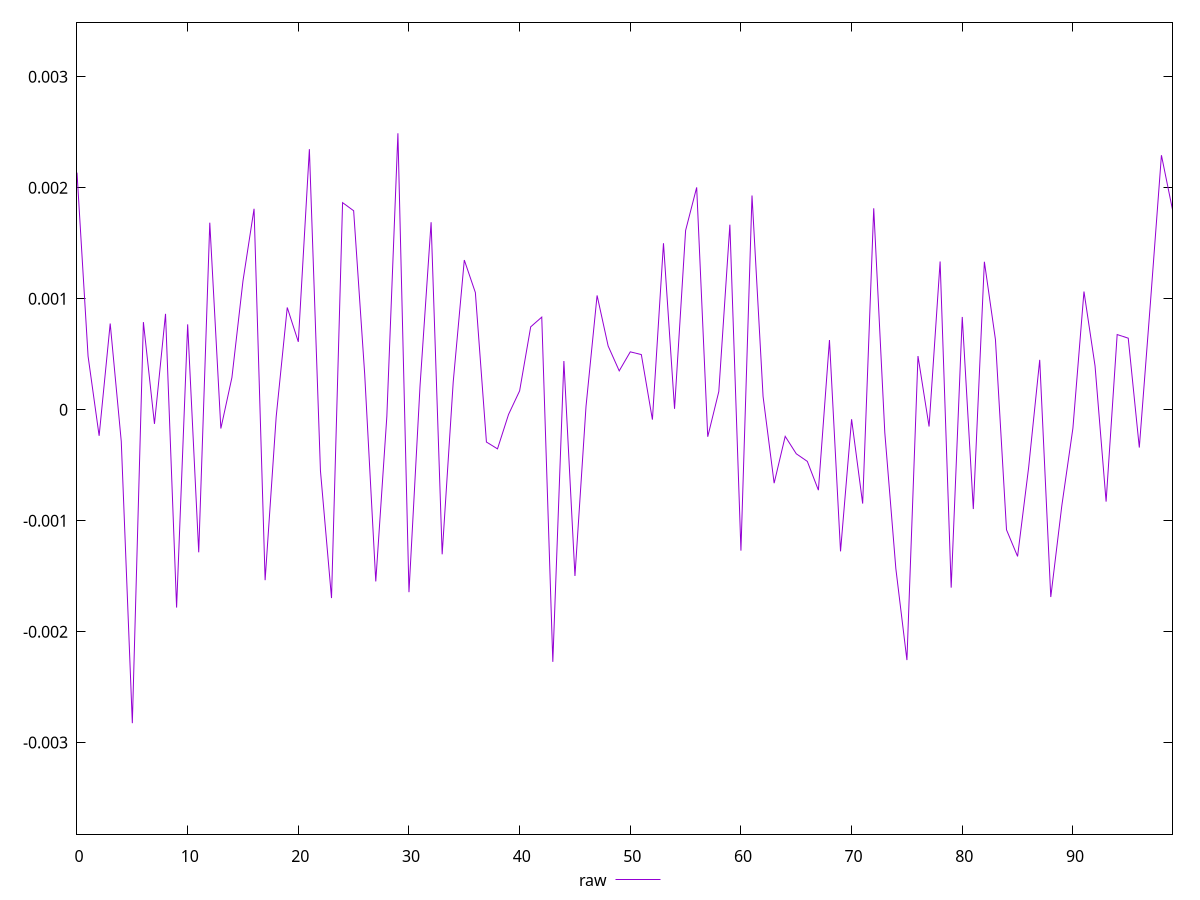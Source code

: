 reset

$raw <<EOF
0 0.002136540490087568
1 0.00048242761121324615
2 -0.00023526656111515272
3 0.000776836866597164
4 -0.00028563676573563937
5 -0.002824636393258312
6 0.0007893973368141233
7 -0.00012734335611093214
8 0.0008638368042140293
9 -0.0017828952715003737
10 0.000769245959435548
11 -0.001284904364818962
12 0.0016856315721979203
13 -0.00016946121851912064
14 0.00029048755710030493
15 0.001161493573121638
16 0.0018108055554349714
17 -0.0015361600539613362
18 -0.00006377593592509261
19 0.0009212542570315335
20 0.0006116647236340049
21 0.002348051629398529
22 -0.0005504987456076713
23 -0.0016973030930227087
24 0.0018660673034526368
25 0.00179316602573242
26 0.0003187841252155373
27 -0.0015471588401950384
28 -0.00006073003305895029
29 0.0024913283696880975
30 -0.0016440454284674933
31 0.00021509517832873305
32 0.0016896705376274628
33 -0.0013031900711437956
34 0.00025150446123350966
35 0.001348810078180142
36 0.0010558618440148183
37 -0.0002912540547806047
38 -0.00035277938335365807
39 -0.000042050647899572296
40 0.0001701901986321611
41 0.0007467826951109807
42 0.0008344380122375838
43 -0.0022722961742230323
44 0.0004388870574203668
45 -0.0014983956988496886
46 0.00003042780145827668
47 0.001029945082850494
48 0.0005742762051996109
49 0.0003501810204527697
50 0.0005216290219941716
51 0.0004968615019171779
52 -0.00008926341922105892
53 0.0015005646781380364
54 0.000008087976110062908
55 0.0016153979836766722
56 0.0020035666529776256
57 -0.00024361328310600945
58 0.00016386798057946327
59 0.0016675284549596218
60 -0.0012699220355876463
61 0.0019308137179613492
62 0.00011945584072912494
63 -0.0006620338652908506
64 -0.00024007489508334518
65 -0.0003970200279043773
66 -0.00046577951706945647
67 -0.0007248359099101942
68 0.000627832790548934
69 -0.0012764159335813766
70 -0.00008574677373563207
71 -0.0008458609591816352
72 0.0018154327905755573
73 -0.00020496066724424205
74 -0.0014328793406889475
75 -0.002256059729607207
76 0.0004837340508800353
77 -0.00015129662887514842
78 0.0013357260599156562
79 -0.0016033480878414243
80 0.0008358723433639076
81 -0.0008952413972730615
82 0.00133341110264738
83 0.0006316137293762957
84 -0.0010824915118092754
85 -0.001321875691306318
86 -0.0005201796105180706
87 0.00044925361744286294
88 -0.0016880086587056876
89 -0.0008635144864799282
90 -0.0001667387944573778
91 0.00106497687449078
92 0.0003948285494530131
93 -0.0008282026358503328
94 0.0006773817400248769
95 0.0006446450661782402
96 -0.00034072503776252136
97 0.000956348816982438
98 0.0022934388093356984
99 0.001802877325811852
EOF

set key outside below
set xrange [0:99]
set yrange [-0.003824636393258312:0.0034913283696880975]
set trange [-0.003824636393258312:0.0034913283696880975]
set terminal svg size 640, 500 enhanced background rgb 'white'
set output "report_00013_2021-02-09T12-04-24.940Z/meta/pScore-difference/samples/pages+cached+noadtech/raw/values.svg"

plot $raw title "raw" with line

reset

